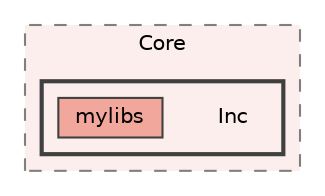 digraph "/home/oliver/Documents/3A/Actionneur_Automatique_appliqee/2324_ESE3745_BelliardPriou/NUCLEO-G474RET6-Inverter_Pinout/Core/Inc"
{
 // LATEX_PDF_SIZE
  bgcolor="transparent";
  edge [fontname=Helvetica,fontsize=10,labelfontname=Helvetica,labelfontsize=10];
  node [fontname=Helvetica,fontsize=10,shape=box,height=0.2,width=0.4];
  compound=true
  subgraph clusterdir_8a251b85e311ace597268a108f2529ad {
    graph [ bgcolor="#fceeec", pencolor="grey50", label="Core", fontname=Helvetica,fontsize=10 style="filled,dashed", URL="dir_8a251b85e311ace597268a108f2529ad.html",tooltip=""]
  subgraph clusterdir_2ba5ebc6d54b701373799274d3aa5ed8 {
    graph [ bgcolor="#fceeec", pencolor="grey25", label="", fontname=Helvetica,fontsize=10 style="filled,bold", URL="dir_2ba5ebc6d54b701373799274d3aa5ed8.html",tooltip=""]
    dir_2ba5ebc6d54b701373799274d3aa5ed8 [shape=plaintext, label="Inc"];
  dir_7b9f4364b1014383142a095e3883472d [label="mylibs", fillcolor="#f2a79d", color="grey25", style="filled", URL="dir_7b9f4364b1014383142a095e3883472d.html",tooltip=""];
  }
  }
}
